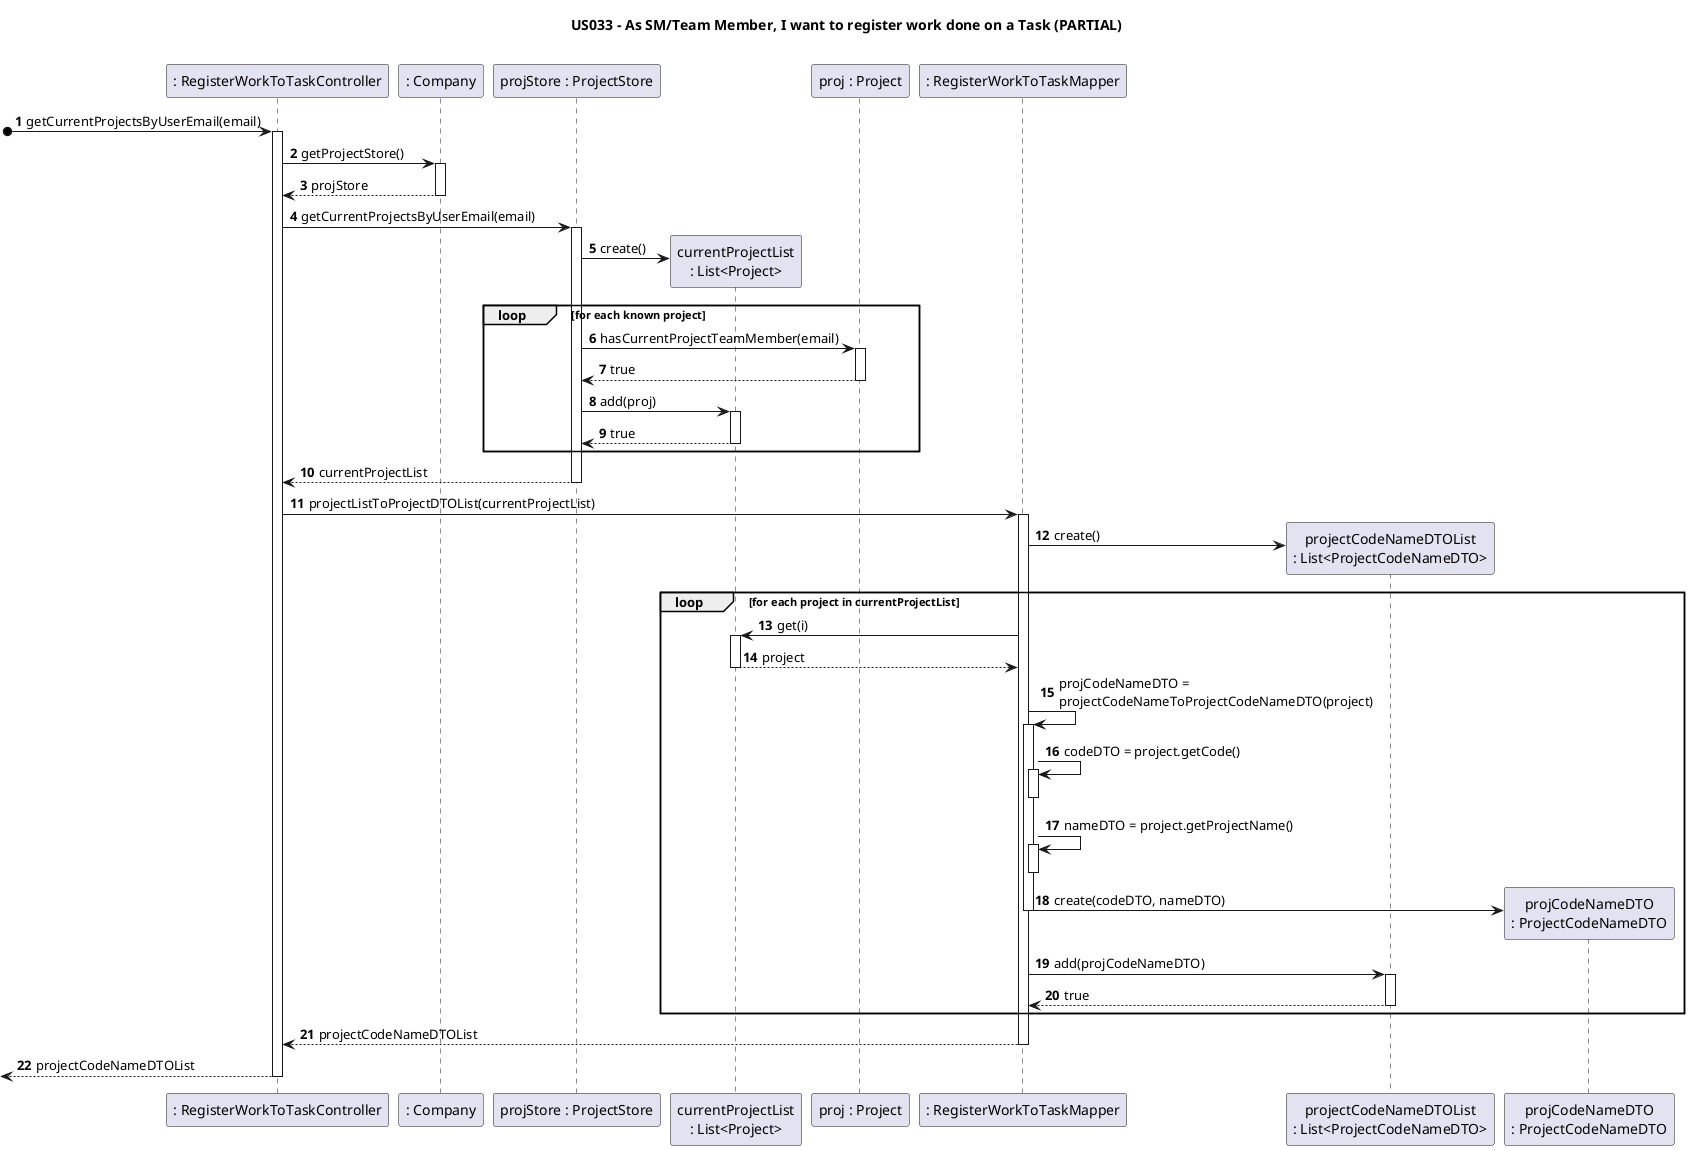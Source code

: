 @startuml
'https://plantuml.com/sequence-diagram

title US033 - As SM/Team Member, I want to register work done on a Task (PARTIAL)

autoactivate on
autonumber

participant ": RegisterWorkToTaskController" as Ctrl
participant ": Company" as company
participant "projStore : ProjectStore" as projStore
participant "currentProjectList\n: List<Project>" as projectList
participant "proj : Project" as project
participant ": RegisterWorkToTaskMapper" as mapper
participant "projectCodeNameDTOList\n: List<ProjectCodeNameDTO>" as projectListDTO
participant "projCodeNameDTO\n: ProjectCodeNameDTO" as projectDTO

[o->Ctrl: getCurrentProjectsByUserEmail(email)
Ctrl->company: getProjectStore()
company-->Ctrl: projStore
Ctrl->projStore: getCurrentProjectsByUserEmail(email)
projStore->projectList **: create()
loop for each known project
projStore->project: hasCurrentProjectTeamMember(email)
project-->projStore: true
projStore->projectList: add(proj)
projectList-->projStore: true
end
projStore-->Ctrl: currentProjectList
Ctrl->mapper: projectListToProjectDTOList(currentProjectList)
mapper->projectListDTO **: create()
loop for each project in currentProjectList
mapper->projectList: get(i)
projectList-->mapper: project
mapper->mapper: projCodeNameDTO = \nprojectCodeNameToProjectCodeNameDTO(project)
mapper->mapper:codeDTO = project.getCode()
deactivate mapper
mapper->mapper:nameDTO = project.getProjectName()
deactivate mapper
mapper->projectDTO**: create(codeDTO, nameDTO)
deactivate mapper
mapper->projectListDTO: add(projCodeNameDTO)
projectListDTO-->mapper: true
end
mapper-->Ctrl: projectCodeNameDTOList
[<--Ctrl: projectCodeNameDTOList

@enduml